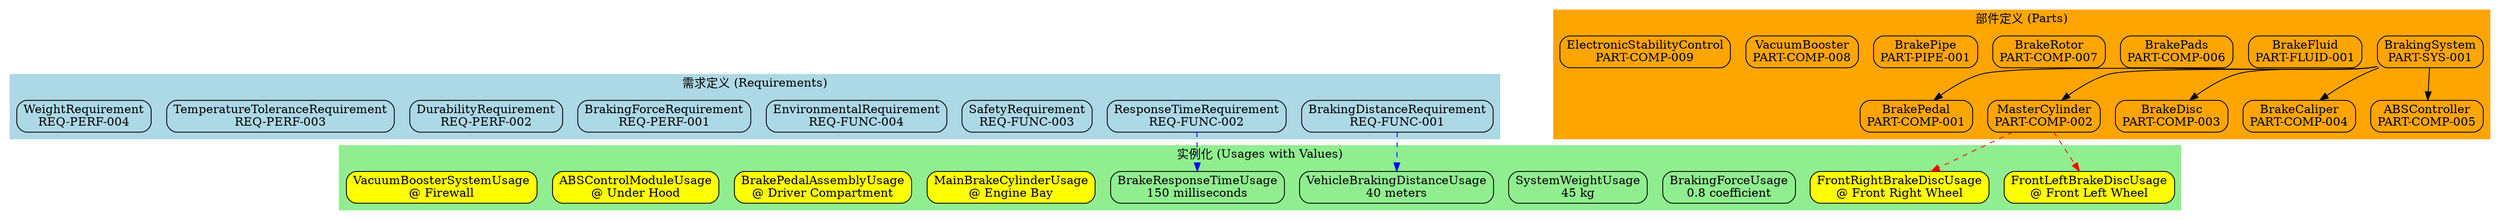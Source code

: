 digraph SysMLModel {
    rankdir=TB;
    compound=true;
    
    // 样式定义
    node [shape=box, style="rounded,filled"];
    
    // 需求子图
    subgraph cluster_requirements {
        label="需求定义 (Requirements)";
        style=filled;
        color=lightblue;
        
        req_0 [label="BrakingDistanceRequirement\nREQ-FUNC-001", fillcolor=lightblue];
        req_1 [label="ResponseTimeRequirement\nREQ-FUNC-002", fillcolor=lightblue];
        req_2 [label="SafetyRequirement\nREQ-FUNC-003", fillcolor=lightblue];
        req_3 [label="EnvironmentalRequirement\nREQ-FUNC-004", fillcolor=lightblue];
        req_4 [label="BrakingForceRequirement\nREQ-PERF-001", fillcolor=lightblue];
        req_5 [label="DurabilityRequirement\nREQ-PERF-002", fillcolor=lightblue];
        req_6 [label="TemperatureToleranceRequirement\nREQ-PERF-003", fillcolor=lightblue];
        req_7 [label="WeightRequirement\nREQ-PERF-004", fillcolor=lightblue];
    }
    
    // 部件子图
    subgraph cluster_parts {
        label="部件定义 (Parts)";
        style=filled;
        color=orange;
        
        part_0 [label="BrakingSystem\nPART-SYS-001", fillcolor=orange];
        part_1 [label="BrakePedal\nPART-COMP-001", fillcolor=orange];
        part_2 [label="MasterCylinder\nPART-COMP-002", fillcolor=orange];
        part_3 [label="BrakeDisc\nPART-COMP-003", fillcolor=orange];
        part_4 [label="BrakeCaliper\nPART-COMP-004", fillcolor=orange];
        part_5 [label="ABSController\nPART-COMP-005", fillcolor=orange];
        part_6 [label="BrakeFluid\nPART-FLUID-001", fillcolor=orange];
        part_7 [label="BrakePads\nPART-COMP-006", fillcolor=orange];
        part_8 [label="BrakeRotor\nPART-COMP-007", fillcolor=orange];
        part_9 [label="BrakePipe\nPART-PIPE-001", fillcolor=orange];
        part_10 [label="VacuumBooster\nPART-COMP-008", fillcolor=orange];
        part_11 [label="ElectronicStabilityControl\nPART-COMP-009", fillcolor=orange];
    }
    
    // 实例子图
    subgraph cluster_usages {
        label="实例化 (Usages with Values)";
        style=filled;
        color=lightgreen;
        
        req_usage_0 [label="VehicleBrakingDistanceUsage\n40 meters", fillcolor=lightgreen];
        req_usage_1 [label="BrakeResponseTimeUsage\n150 milliseconds", fillcolor=lightgreen];
        req_usage_2 [label="BrakingForceUsage\n0.8 coefficient", fillcolor=lightgreen];
        req_usage_3 [label="SystemWeightUsage\n45 kg", fillcolor=lightgreen];
        part_usage_0 [label="FrontLeftBrakeDiscUsage\n@ Front Left Wheel", fillcolor=yellow];
        part_usage_1 [label="FrontRightBrakeDiscUsage\n@ Front Right Wheel", fillcolor=yellow];
        part_usage_2 [label="MainBrakeCylinderUsage\n@ Engine Bay", fillcolor=yellow];
        part_usage_3 [label="BrakePedalAssemblyUsage\n@ Driver Compartment", fillcolor=yellow];
        part_usage_4 [label="ABSControlModuleUsage\n@ Under Hood", fillcolor=yellow];
        part_usage_5 [label="VacuumBoosterSystemUsage\n@ Firewall", fillcolor=yellow];
    }
    
    // 关系连接
    part_0 -> part_1;
    part_0 -> part_2;
    part_0 -> part_3;
    part_0 -> part_4;
    part_0 -> part_5;
    
    // Definition到Usage的关系
    req_0 -> req_usage_0 [style=dashed, color=blue];
    req_1 -> req_usage_1 [style=dashed, color=blue];
    part_2 -> part_usage_0 [style=dashed, color=red];
    part_2 -> part_usage_1 [style=dashed, color=red];
}